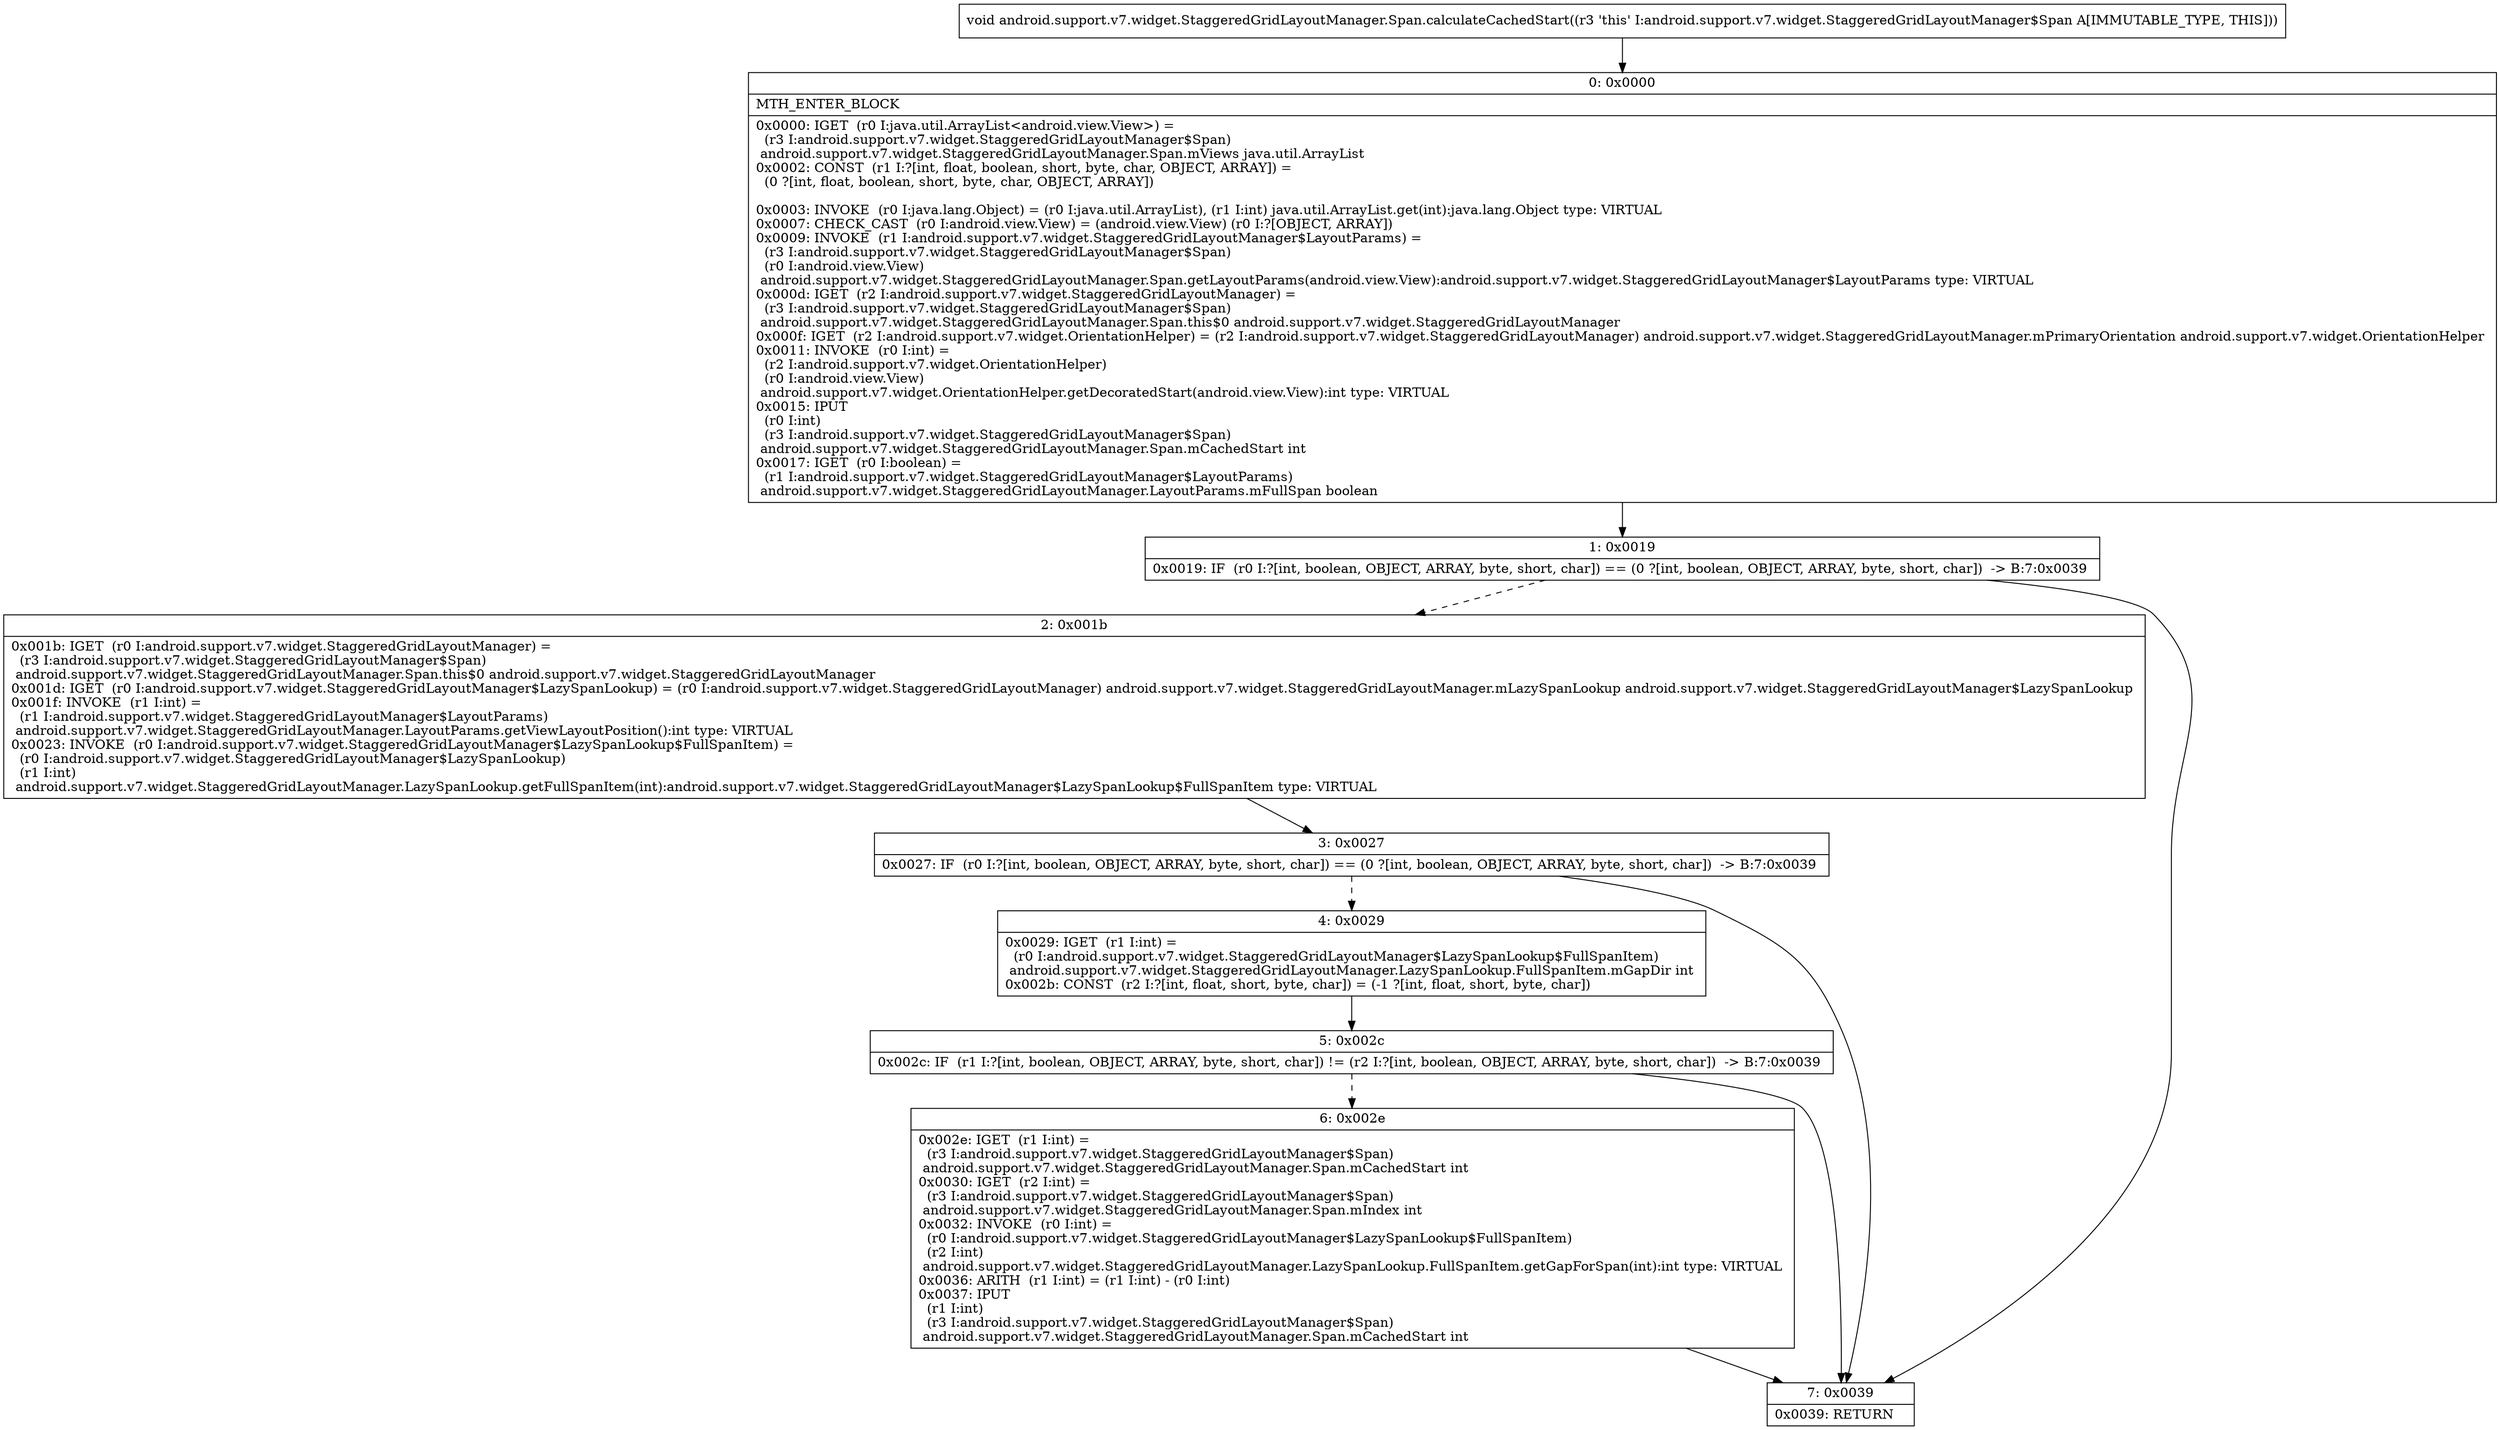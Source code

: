 digraph "CFG forandroid.support.v7.widget.StaggeredGridLayoutManager.Span.calculateCachedStart()V" {
Node_0 [shape=record,label="{0\:\ 0x0000|MTH_ENTER_BLOCK\l|0x0000: IGET  (r0 I:java.util.ArrayList\<android.view.View\>) = \l  (r3 I:android.support.v7.widget.StaggeredGridLayoutManager$Span)\l android.support.v7.widget.StaggeredGridLayoutManager.Span.mViews java.util.ArrayList \l0x0002: CONST  (r1 I:?[int, float, boolean, short, byte, char, OBJECT, ARRAY]) = \l  (0 ?[int, float, boolean, short, byte, char, OBJECT, ARRAY])\l \l0x0003: INVOKE  (r0 I:java.lang.Object) = (r0 I:java.util.ArrayList), (r1 I:int) java.util.ArrayList.get(int):java.lang.Object type: VIRTUAL \l0x0007: CHECK_CAST  (r0 I:android.view.View) = (android.view.View) (r0 I:?[OBJECT, ARRAY]) \l0x0009: INVOKE  (r1 I:android.support.v7.widget.StaggeredGridLayoutManager$LayoutParams) = \l  (r3 I:android.support.v7.widget.StaggeredGridLayoutManager$Span)\l  (r0 I:android.view.View)\l android.support.v7.widget.StaggeredGridLayoutManager.Span.getLayoutParams(android.view.View):android.support.v7.widget.StaggeredGridLayoutManager$LayoutParams type: VIRTUAL \l0x000d: IGET  (r2 I:android.support.v7.widget.StaggeredGridLayoutManager) = \l  (r3 I:android.support.v7.widget.StaggeredGridLayoutManager$Span)\l android.support.v7.widget.StaggeredGridLayoutManager.Span.this$0 android.support.v7.widget.StaggeredGridLayoutManager \l0x000f: IGET  (r2 I:android.support.v7.widget.OrientationHelper) = (r2 I:android.support.v7.widget.StaggeredGridLayoutManager) android.support.v7.widget.StaggeredGridLayoutManager.mPrimaryOrientation android.support.v7.widget.OrientationHelper \l0x0011: INVOKE  (r0 I:int) = \l  (r2 I:android.support.v7.widget.OrientationHelper)\l  (r0 I:android.view.View)\l android.support.v7.widget.OrientationHelper.getDecoratedStart(android.view.View):int type: VIRTUAL \l0x0015: IPUT  \l  (r0 I:int)\l  (r3 I:android.support.v7.widget.StaggeredGridLayoutManager$Span)\l android.support.v7.widget.StaggeredGridLayoutManager.Span.mCachedStart int \l0x0017: IGET  (r0 I:boolean) = \l  (r1 I:android.support.v7.widget.StaggeredGridLayoutManager$LayoutParams)\l android.support.v7.widget.StaggeredGridLayoutManager.LayoutParams.mFullSpan boolean \l}"];
Node_1 [shape=record,label="{1\:\ 0x0019|0x0019: IF  (r0 I:?[int, boolean, OBJECT, ARRAY, byte, short, char]) == (0 ?[int, boolean, OBJECT, ARRAY, byte, short, char])  \-\> B:7:0x0039 \l}"];
Node_2 [shape=record,label="{2\:\ 0x001b|0x001b: IGET  (r0 I:android.support.v7.widget.StaggeredGridLayoutManager) = \l  (r3 I:android.support.v7.widget.StaggeredGridLayoutManager$Span)\l android.support.v7.widget.StaggeredGridLayoutManager.Span.this$0 android.support.v7.widget.StaggeredGridLayoutManager \l0x001d: IGET  (r0 I:android.support.v7.widget.StaggeredGridLayoutManager$LazySpanLookup) = (r0 I:android.support.v7.widget.StaggeredGridLayoutManager) android.support.v7.widget.StaggeredGridLayoutManager.mLazySpanLookup android.support.v7.widget.StaggeredGridLayoutManager$LazySpanLookup \l0x001f: INVOKE  (r1 I:int) = \l  (r1 I:android.support.v7.widget.StaggeredGridLayoutManager$LayoutParams)\l android.support.v7.widget.StaggeredGridLayoutManager.LayoutParams.getViewLayoutPosition():int type: VIRTUAL \l0x0023: INVOKE  (r0 I:android.support.v7.widget.StaggeredGridLayoutManager$LazySpanLookup$FullSpanItem) = \l  (r0 I:android.support.v7.widget.StaggeredGridLayoutManager$LazySpanLookup)\l  (r1 I:int)\l android.support.v7.widget.StaggeredGridLayoutManager.LazySpanLookup.getFullSpanItem(int):android.support.v7.widget.StaggeredGridLayoutManager$LazySpanLookup$FullSpanItem type: VIRTUAL \l}"];
Node_3 [shape=record,label="{3\:\ 0x0027|0x0027: IF  (r0 I:?[int, boolean, OBJECT, ARRAY, byte, short, char]) == (0 ?[int, boolean, OBJECT, ARRAY, byte, short, char])  \-\> B:7:0x0039 \l}"];
Node_4 [shape=record,label="{4\:\ 0x0029|0x0029: IGET  (r1 I:int) = \l  (r0 I:android.support.v7.widget.StaggeredGridLayoutManager$LazySpanLookup$FullSpanItem)\l android.support.v7.widget.StaggeredGridLayoutManager.LazySpanLookup.FullSpanItem.mGapDir int \l0x002b: CONST  (r2 I:?[int, float, short, byte, char]) = (\-1 ?[int, float, short, byte, char]) \l}"];
Node_5 [shape=record,label="{5\:\ 0x002c|0x002c: IF  (r1 I:?[int, boolean, OBJECT, ARRAY, byte, short, char]) != (r2 I:?[int, boolean, OBJECT, ARRAY, byte, short, char])  \-\> B:7:0x0039 \l}"];
Node_6 [shape=record,label="{6\:\ 0x002e|0x002e: IGET  (r1 I:int) = \l  (r3 I:android.support.v7.widget.StaggeredGridLayoutManager$Span)\l android.support.v7.widget.StaggeredGridLayoutManager.Span.mCachedStart int \l0x0030: IGET  (r2 I:int) = \l  (r3 I:android.support.v7.widget.StaggeredGridLayoutManager$Span)\l android.support.v7.widget.StaggeredGridLayoutManager.Span.mIndex int \l0x0032: INVOKE  (r0 I:int) = \l  (r0 I:android.support.v7.widget.StaggeredGridLayoutManager$LazySpanLookup$FullSpanItem)\l  (r2 I:int)\l android.support.v7.widget.StaggeredGridLayoutManager.LazySpanLookup.FullSpanItem.getGapForSpan(int):int type: VIRTUAL \l0x0036: ARITH  (r1 I:int) = (r1 I:int) \- (r0 I:int) \l0x0037: IPUT  \l  (r1 I:int)\l  (r3 I:android.support.v7.widget.StaggeredGridLayoutManager$Span)\l android.support.v7.widget.StaggeredGridLayoutManager.Span.mCachedStart int \l}"];
Node_7 [shape=record,label="{7\:\ 0x0039|0x0039: RETURN   \l}"];
MethodNode[shape=record,label="{void android.support.v7.widget.StaggeredGridLayoutManager.Span.calculateCachedStart((r3 'this' I:android.support.v7.widget.StaggeredGridLayoutManager$Span A[IMMUTABLE_TYPE, THIS])) }"];
MethodNode -> Node_0;
Node_0 -> Node_1;
Node_1 -> Node_2[style=dashed];
Node_1 -> Node_7;
Node_2 -> Node_3;
Node_3 -> Node_4[style=dashed];
Node_3 -> Node_7;
Node_4 -> Node_5;
Node_5 -> Node_6[style=dashed];
Node_5 -> Node_7;
Node_6 -> Node_7;
}

